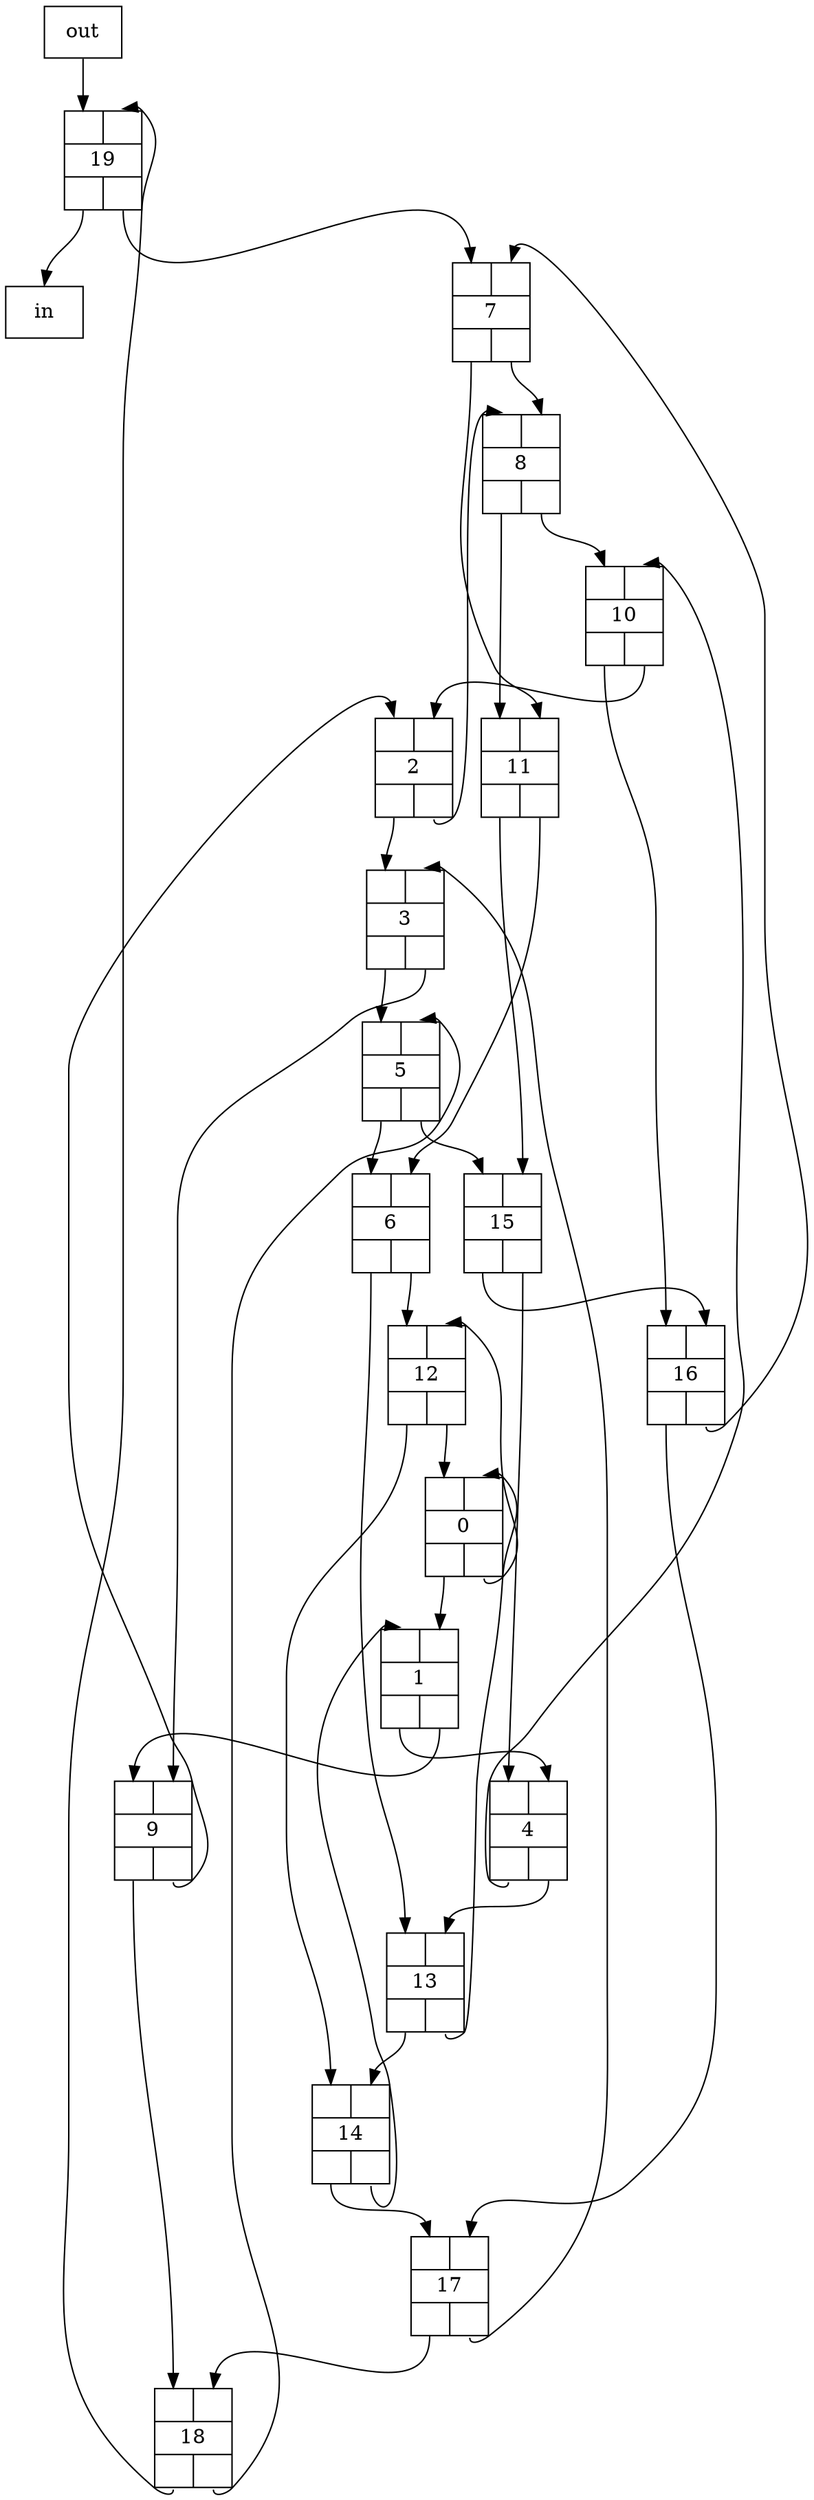 digraph structs {
  node [shape=record];
  node_ext_in [label="<in> in"];
  node_ext_out [label="<out> out"];
  node_0 [label="{{<TL>|<TR>}|0|{<BL>|<BR>}}"];
  node_1 [label="{{<TL>|<TR>}|1|{<BL>|<BR>}}"];
  node_2 [label="{{<TL>|<TR>}|2|{<BL>|<BR>}}"];
  node_3 [label="{{<TL>|<TR>}|3|{<BL>|<BR>}}"];
  node_4 [label="{{<TL>|<TR>}|4|{<BL>|<BR>}}"];
  node_5 [label="{{<TL>|<TR>}|5|{<BL>|<BR>}}"];
  node_6 [label="{{<TL>|<TR>}|6|{<BL>|<BR>}}"];
  node_7 [label="{{<TL>|<TR>}|7|{<BL>|<BR>}}"];
  node_8 [label="{{<TL>|<TR>}|8|{<BL>|<BR>}}"];
  node_9 [label="{{<TL>|<TR>}|9|{<BL>|<BR>}}"];
  node_10 [label="{{<TL>|<TR>}|10|{<BL>|<BR>}}"];
  node_11 [label="{{<TL>|<TR>}|11|{<BL>|<BR>}}"];
  node_12 [label="{{<TL>|<TR>}|12|{<BL>|<BR>}}"];
  node_13 [label="{{<TL>|<TR>}|13|{<BL>|<BR>}}"];
  node_14 [label="{{<TL>|<TR>}|14|{<BL>|<BR>}}"];
  node_15 [label="{{<TL>|<TR>}|15|{<BL>|<BR>}}"];
  node_16 [label="{{<TL>|<TR>}|16|{<BL>|<BR>}}"];
  node_17 [label="{{<TL>|<TR>}|17|{<BL>|<BR>}}"];
  node_18 [label="{{<TL>|<TR>}|18|{<BL>|<BR>}}"];
  node_19 [label="{{<TL>|<TR>}|19|{<BL>|<BR>}}"];
  node_0:BL:s -> node_1:TR:n;
  node_0:BR:s -> node_12:TR:n;
  node_1:BL:s -> node_4:TR:n;
  node_1:BR:s -> node_9:TL:n;
  node_2:BL:s -> node_3:TL:n;
  node_2:BR:s -> node_8:TL:n;
  node_3:BL:s -> node_5:TL:n;
  node_3:BR:s -> node_9:TR:n;
  node_4:BL:s -> node_10:TR:n;
  node_4:BR:s -> node_13:TR:n;
  node_5:BL:s -> node_6:TL:n;
  node_5:BR:s -> node_15:TL:n;
  node_6:BL:s -> node_13:TL:n;
  node_6:BR:s -> node_12:TL:n;
  node_7:BL:s -> node_11:TR:n;
  node_7:BR:s -> node_8:TR:n;
  node_8:BL:s -> node_11:TL:n;
  node_8:BR:s -> node_10:TL:n;
  node_9:BL:s -> node_18:TL:n;
  node_9:BR:s -> node_2:TL:n;
  node_10:BL:s -> node_16:TL:n;
  node_10:BR:s -> node_2:TR:n;
  node_11:BL:s -> node_15:TR:n;
  node_11:BR:s -> node_6:TR:n;
  node_12:BL:s -> node_14:TL:n;
  node_12:BR:s -> node_0:TL:n;
  node_13:BL:s -> node_14:TR:n;
  node_13:BR:s -> node_0:TR:n;
  node_14:BL:s -> node_17:TL:n;
  node_14:BR:s -> node_1:TL:n;
  node_15:BL:s -> node_16:TR:n;
  node_15:BR:s -> node_4:TL:n;
  node_16:BL:s -> node_17:TR:n;
  node_16:BR:s -> node_7:TR:n;
  node_17:BL:s -> node_18:TR:n;
  node_17:BR:s -> node_3:TR:n;
  node_18:BL:s -> node_19:TR:n;
  node_18:BR:s -> node_5:TR:n;
  node_19:BL:s -> node_ext_in:in:n;
  node_19:BR:s -> node_7:TL:n;
  node_ext_out:out:s -> node_19:TL:n;
  subgraph g_0 { node_0; }
  subgraph g_1 { node_1; }
  subgraph g_2 { node_2; }
  subgraph g_3 { node_3; }
  subgraph g_4 { node_4; }
  subgraph g_5 { node_5; }
  subgraph g_6 { node_6; }
  subgraph g_7 { node_7; }
  subgraph g_8 { node_8; }
  subgraph g_9 { node_9; }
  subgraph g_10 { node_10; }
  subgraph g_11 { node_11; }
  subgraph g_12 { node_12; }
  subgraph g_13 { node_13; }
  subgraph g_14 { node_14; }
  subgraph g_15 { node_15; }
  subgraph g_16 { node_16; }
  subgraph g_17 { node_17; }
  subgraph g_18 { node_18; }
  subgraph g_19 { node_19; }
}